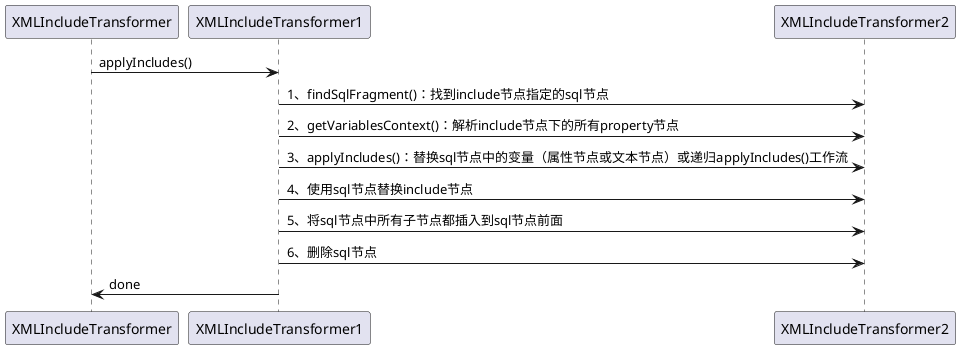 @startuml

XMLIncludeTransformer -> XMLIncludeTransformer1: applyIncludes()
XMLIncludeTransformer1 -> XMLIncludeTransformer2: 1、findSqlFragment()：找到include节点指定的sql节点
XMLIncludeTransformer1 -> XMLIncludeTransformer2: 2、getVariablesContext()：解析include节点下的所有property节点
XMLIncludeTransformer1 -> XMLIncludeTransformer2: 3、applyIncludes()：替换sql节点中的变量（属性节点或文本节点）或递归applyIncludes()工作流
XMLIncludeTransformer1 -> XMLIncludeTransformer2: 4、使用sql节点替换include节点
XMLIncludeTransformer1 -> XMLIncludeTransformer2: 5、将sql节点中所有子节点都插入到sql节点前面
XMLIncludeTransformer1 -> XMLIncludeTransformer2: 6、删除sql节点
XMLIncludeTransformer1 -> XMLIncludeTransformer: done

@enduml